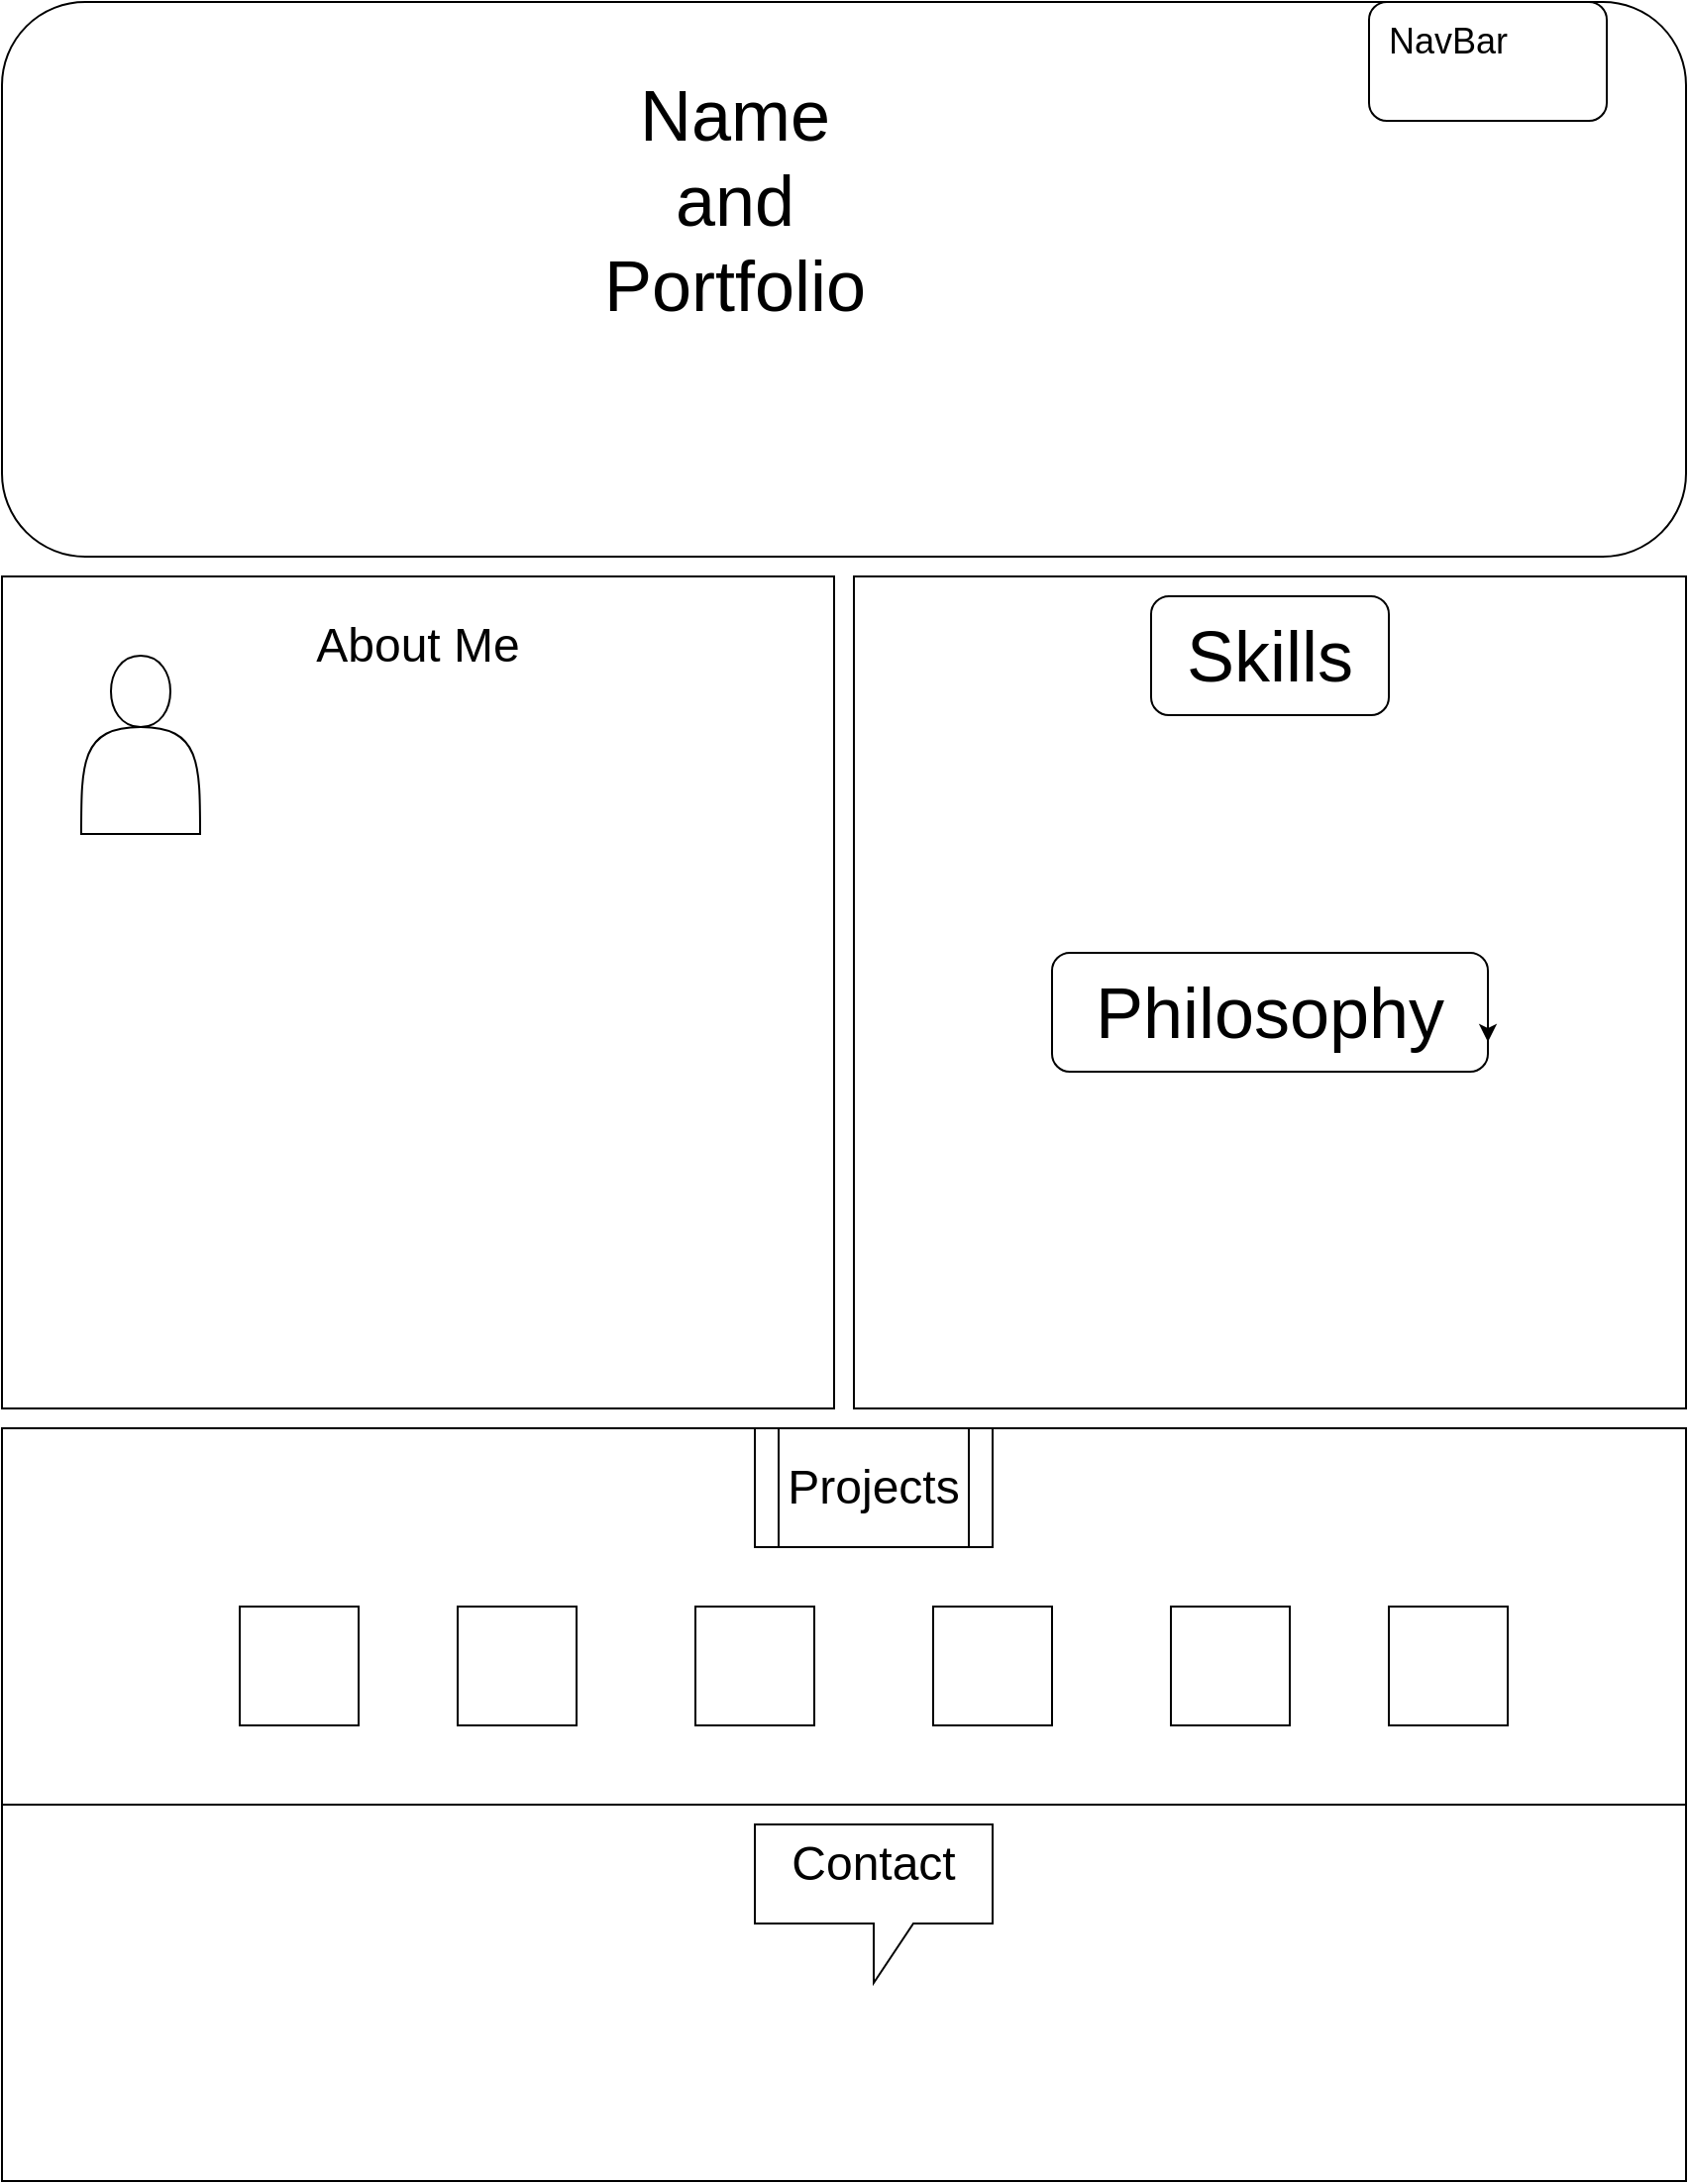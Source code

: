<mxfile version="13.0.7" type="device"><diagram id="s5wOaFaA7XxqhRwquaXL" name="Page-1"><mxGraphModel dx="701" dy="881" grid="1" gridSize="10" guides="1" tooltips="1" connect="1" arrows="1" fold="1" page="1" pageScale="1" pageWidth="850" pageHeight="1100" math="0" shadow="0"><root><mxCell id="0"/><mxCell id="1" parent="0"/><mxCell id="I-srHY0qXOQZ99Wcqmk4-1" value="" style="rounded=1;whiteSpace=wrap;html=1;" parent="1" vertex="1"><mxGeometry width="850" height="280" as="geometry"/></mxCell><mxCell id="I-srHY0qXOQZ99Wcqmk4-2" value="" style="whiteSpace=wrap;html=1;aspect=fixed;" parent="1" vertex="1"><mxGeometry y="290" width="420" height="420" as="geometry"/></mxCell><mxCell id="I-srHY0qXOQZ99Wcqmk4-3" value="" style="whiteSpace=wrap;html=1;aspect=fixed;" parent="1" vertex="1"><mxGeometry x="430" y="290" width="420" height="420" as="geometry"/></mxCell><mxCell id="I-srHY0qXOQZ99Wcqmk4-4" value="" style="rounded=0;whiteSpace=wrap;html=1;" parent="1" vertex="1"><mxGeometry y="720" width="850" height="190" as="geometry"/></mxCell><mxCell id="I-srHY0qXOQZ99Wcqmk4-5" value="" style="rounded=0;whiteSpace=wrap;html=1;" parent="1" vertex="1"><mxGeometry y="910" width="850" height="190" as="geometry"/></mxCell><mxCell id="I-srHY0qXOQZ99Wcqmk4-34" value="" style="shape=actor;whiteSpace=wrap;html=1;rounded=1;" parent="1" vertex="1"><mxGeometry x="40" y="330" width="60" height="90" as="geometry"/></mxCell><mxCell id="I-srHY0qXOQZ99Wcqmk4-35" value="&lt;font style=&quot;font-size: 24px&quot;&gt;About Me&lt;/font&gt;" style="text;html=1;strokeColor=none;fillColor=none;align=center;verticalAlign=middle;whiteSpace=wrap;rounded=0;" parent="1" vertex="1"><mxGeometry x="140" y="300" width="140" height="50" as="geometry"/></mxCell><mxCell id="V_bXBxaGhwMrqWtKz7O8-1" value="" style="rounded=1;whiteSpace=wrap;html=1;" vertex="1" parent="1"><mxGeometry x="580" y="300" width="120" height="60" as="geometry"/></mxCell><mxCell id="V_bXBxaGhwMrqWtKz7O8-2" value="" style="rounded=1;whiteSpace=wrap;html=1;" vertex="1" parent="1"><mxGeometry x="530" y="480" width="220" height="60" as="geometry"/></mxCell><mxCell id="V_bXBxaGhwMrqWtKz7O8-3" style="edgeStyle=orthogonalEdgeStyle;rounded=0;orthogonalLoop=1;jettySize=auto;html=1;exitX=1;exitY=0.5;exitDx=0;exitDy=0;entryX=1;entryY=0.75;entryDx=0;entryDy=0;" edge="1" parent="1" source="V_bXBxaGhwMrqWtKz7O8-2" target="V_bXBxaGhwMrqWtKz7O8-2"><mxGeometry relative="1" as="geometry"/></mxCell><mxCell id="V_bXBxaGhwMrqWtKz7O8-4" value="&lt;font style=&quot;font-size: 36px&quot;&gt;Philosophy&lt;/font&gt;" style="text;html=1;strokeColor=none;fillColor=none;align=center;verticalAlign=middle;whiteSpace=wrap;rounded=0;" vertex="1" parent="1"><mxGeometry x="620" y="500" width="40" height="20" as="geometry"/></mxCell><mxCell id="V_bXBxaGhwMrqWtKz7O8-5" value="&lt;font style=&quot;font-size: 36px&quot;&gt;Skills&lt;/font&gt;" style="text;html=1;strokeColor=none;fillColor=none;align=center;verticalAlign=middle;whiteSpace=wrap;rounded=0;" vertex="1" parent="1"><mxGeometry x="620" y="320" width="40" height="20" as="geometry"/></mxCell><mxCell id="V_bXBxaGhwMrqWtKz7O8-12" value="" style="shape=process;whiteSpace=wrap;html=1;backgroundOutline=1;" vertex="1" parent="1"><mxGeometry x="380" y="720" width="120" height="60" as="geometry"/></mxCell><mxCell id="V_bXBxaGhwMrqWtKz7O8-13" value="&lt;font style=&quot;font-size: 24px&quot;&gt;Projects&lt;/font&gt;" style="text;html=1;strokeColor=none;fillColor=none;align=center;verticalAlign=middle;whiteSpace=wrap;rounded=0;" vertex="1" parent="1"><mxGeometry x="420" y="740" width="40" height="20" as="geometry"/></mxCell><mxCell id="V_bXBxaGhwMrqWtKz7O8-14" value="" style="rounded=0;whiteSpace=wrap;html=1;" vertex="1" parent="1"><mxGeometry x="120" y="810" width="60" height="60" as="geometry"/></mxCell><mxCell id="V_bXBxaGhwMrqWtKz7O8-15" value="" style="rounded=0;whiteSpace=wrap;html=1;" vertex="1" parent="1"><mxGeometry x="230" y="810" width="60" height="60" as="geometry"/></mxCell><mxCell id="V_bXBxaGhwMrqWtKz7O8-16" value="" style="rounded=0;whiteSpace=wrap;html=1;" vertex="1" parent="1"><mxGeometry x="350" y="810" width="60" height="60" as="geometry"/></mxCell><mxCell id="V_bXBxaGhwMrqWtKz7O8-17" value="" style="rounded=0;whiteSpace=wrap;html=1;" vertex="1" parent="1"><mxGeometry x="470" y="810" width="60" height="60" as="geometry"/></mxCell><mxCell id="V_bXBxaGhwMrqWtKz7O8-18" value="" style="rounded=0;whiteSpace=wrap;html=1;" vertex="1" parent="1"><mxGeometry x="590" y="810" width="60" height="60" as="geometry"/></mxCell><mxCell id="V_bXBxaGhwMrqWtKz7O8-19" value="" style="rounded=0;whiteSpace=wrap;html=1;" vertex="1" parent="1"><mxGeometry x="700" y="810" width="60" height="60" as="geometry"/></mxCell><mxCell id="V_bXBxaGhwMrqWtKz7O8-20" value="&lt;font style=&quot;font-size: 36px&quot;&gt;Name and Portfolio&lt;/font&gt;" style="text;html=1;strokeColor=none;fillColor=none;align=center;verticalAlign=middle;whiteSpace=wrap;rounded=0;" vertex="1" parent="1"><mxGeometry x="350" y="90" width="40" height="20" as="geometry"/></mxCell><mxCell id="V_bXBxaGhwMrqWtKz7O8-21" value="" style="rounded=1;whiteSpace=wrap;html=1;" vertex="1" parent="1"><mxGeometry x="690" width="120" height="60" as="geometry"/></mxCell><mxCell id="V_bXBxaGhwMrqWtKz7O8-22" value="&lt;font style=&quot;font-size: 18px&quot;&gt;NavBar&lt;/font&gt;" style="text;html=1;strokeColor=none;fillColor=none;align=center;verticalAlign=middle;whiteSpace=wrap;rounded=0;" vertex="1" parent="1"><mxGeometry x="710" y="10" width="40" height="20" as="geometry"/></mxCell><mxCell id="V_bXBxaGhwMrqWtKz7O8-23" value="" style="shape=callout;whiteSpace=wrap;html=1;perimeter=calloutPerimeter;" vertex="1" parent="1"><mxGeometry x="380" y="920" width="120" height="80" as="geometry"/></mxCell><mxCell id="V_bXBxaGhwMrqWtKz7O8-24" value="&lt;font style=&quot;font-size: 24px&quot;&gt;Contact&lt;/font&gt;" style="text;html=1;strokeColor=none;fillColor=none;align=center;verticalAlign=middle;whiteSpace=wrap;rounded=0;" vertex="1" parent="1"><mxGeometry x="420" y="930" width="40" height="20" as="geometry"/></mxCell></root></mxGraphModel></diagram></mxfile>